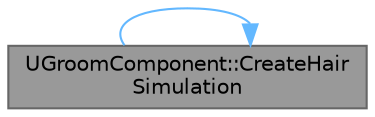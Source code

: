 digraph "UGroomComponent::CreateHairSimulation"
{
 // INTERACTIVE_SVG=YES
 // LATEX_PDF_SIZE
  bgcolor="transparent";
  edge [fontname=Helvetica,fontsize=10,labelfontname=Helvetica,labelfontsize=10];
  node [fontname=Helvetica,fontsize=10,shape=box,height=0.2,width=0.4];
  rankdir="LR";
  Node1 [id="Node000001",label="UGroomComponent::CreateHair\lSimulation",height=0.2,width=0.4,color="gray40", fillcolor="grey60", style="filled", fontcolor="black",tooltip="Create per Group/LOD the Niagara component."];
  Node1 -> Node1 [id="edge1_Node000001_Node000001",color="steelblue1",style="solid",tooltip=" "];
}
